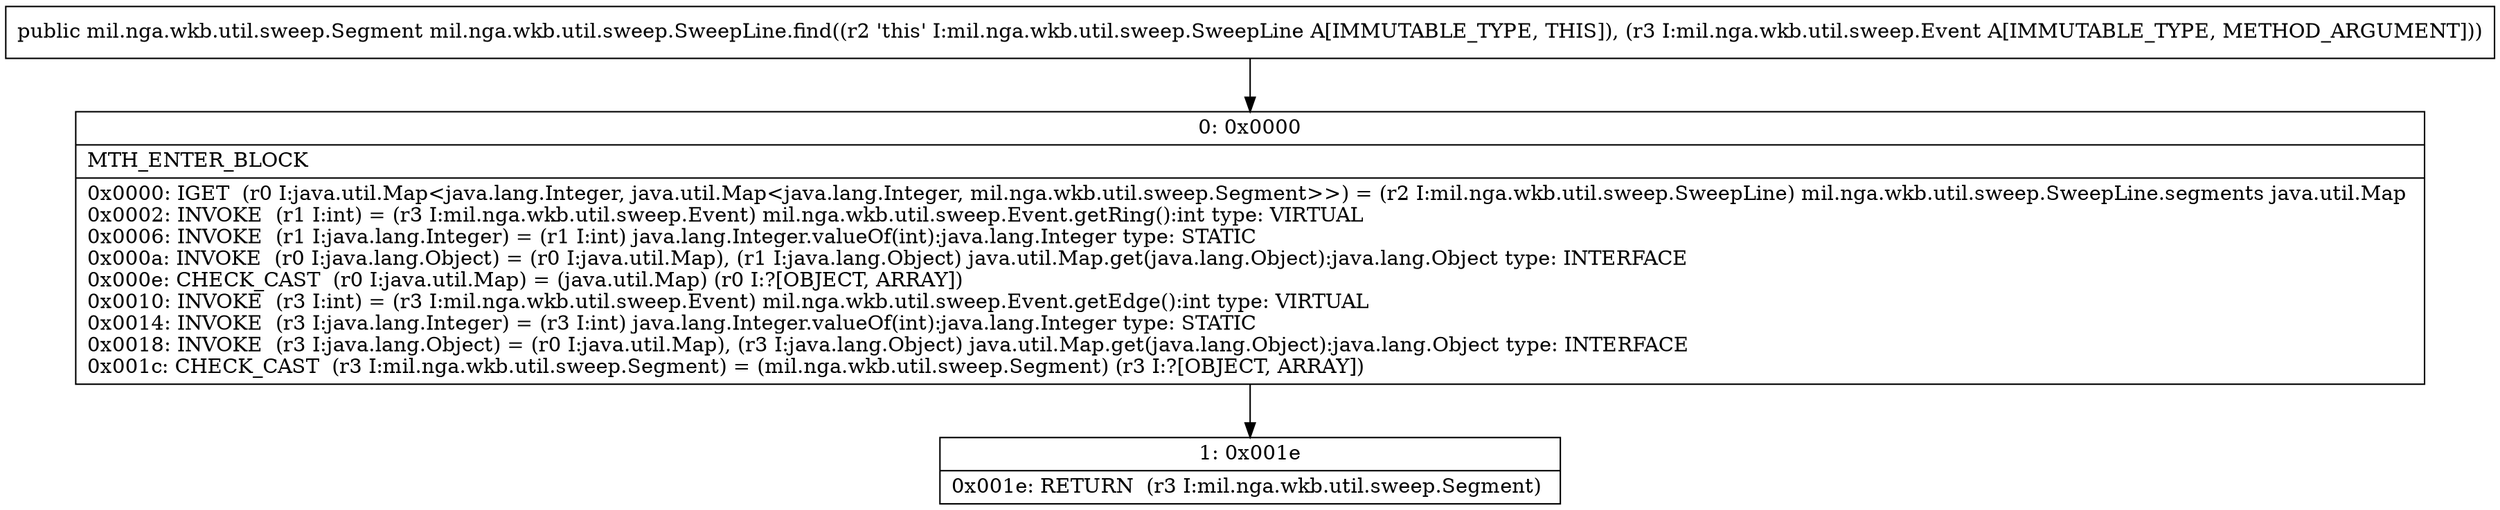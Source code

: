 digraph "CFG formil.nga.wkb.util.sweep.SweepLine.find(Lmil\/nga\/wkb\/util\/sweep\/Event;)Lmil\/nga\/wkb\/util\/sweep\/Segment;" {
Node_0 [shape=record,label="{0\:\ 0x0000|MTH_ENTER_BLOCK\l|0x0000: IGET  (r0 I:java.util.Map\<java.lang.Integer, java.util.Map\<java.lang.Integer, mil.nga.wkb.util.sweep.Segment\>\>) = (r2 I:mil.nga.wkb.util.sweep.SweepLine) mil.nga.wkb.util.sweep.SweepLine.segments java.util.Map \l0x0002: INVOKE  (r1 I:int) = (r3 I:mil.nga.wkb.util.sweep.Event) mil.nga.wkb.util.sweep.Event.getRing():int type: VIRTUAL \l0x0006: INVOKE  (r1 I:java.lang.Integer) = (r1 I:int) java.lang.Integer.valueOf(int):java.lang.Integer type: STATIC \l0x000a: INVOKE  (r0 I:java.lang.Object) = (r0 I:java.util.Map), (r1 I:java.lang.Object) java.util.Map.get(java.lang.Object):java.lang.Object type: INTERFACE \l0x000e: CHECK_CAST  (r0 I:java.util.Map) = (java.util.Map) (r0 I:?[OBJECT, ARRAY]) \l0x0010: INVOKE  (r3 I:int) = (r3 I:mil.nga.wkb.util.sweep.Event) mil.nga.wkb.util.sweep.Event.getEdge():int type: VIRTUAL \l0x0014: INVOKE  (r3 I:java.lang.Integer) = (r3 I:int) java.lang.Integer.valueOf(int):java.lang.Integer type: STATIC \l0x0018: INVOKE  (r3 I:java.lang.Object) = (r0 I:java.util.Map), (r3 I:java.lang.Object) java.util.Map.get(java.lang.Object):java.lang.Object type: INTERFACE \l0x001c: CHECK_CAST  (r3 I:mil.nga.wkb.util.sweep.Segment) = (mil.nga.wkb.util.sweep.Segment) (r3 I:?[OBJECT, ARRAY]) \l}"];
Node_1 [shape=record,label="{1\:\ 0x001e|0x001e: RETURN  (r3 I:mil.nga.wkb.util.sweep.Segment) \l}"];
MethodNode[shape=record,label="{public mil.nga.wkb.util.sweep.Segment mil.nga.wkb.util.sweep.SweepLine.find((r2 'this' I:mil.nga.wkb.util.sweep.SweepLine A[IMMUTABLE_TYPE, THIS]), (r3 I:mil.nga.wkb.util.sweep.Event A[IMMUTABLE_TYPE, METHOD_ARGUMENT])) }"];
MethodNode -> Node_0;
Node_0 -> Node_1;
}

